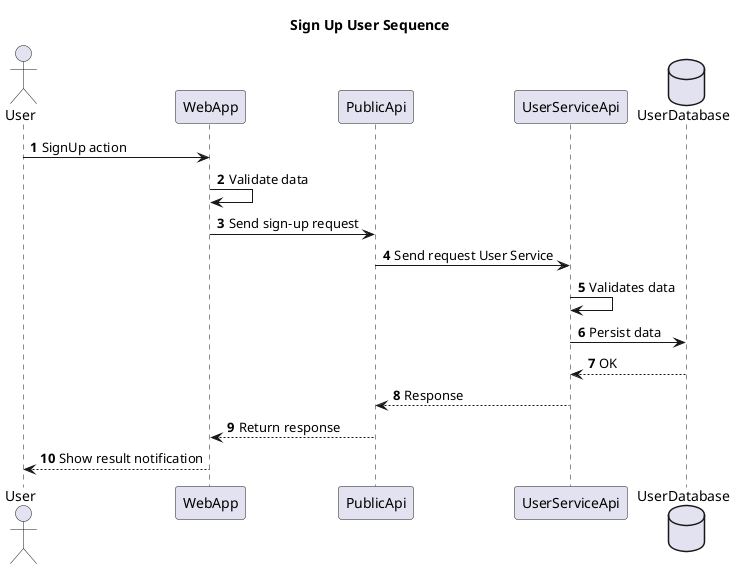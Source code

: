 @startuml
title Sign Up User Sequence

autonumber

actor User
participant WebApp
participant PublicApi
participant UserServiceApi
database UserDatabase

User -> WebApp : SignUp action
WebApp -> WebApp : Validate data
WebApp -> PublicApi : Send sign-up request
PublicApi -> UserServiceApi : Send request User Service
UserServiceApi -> UserServiceApi : Validates data
UserServiceApi -> UserDatabase : Persist data
UserDatabase --> UserServiceApi : OK
UserServiceApi --> PublicApi : Response
PublicApi --> WebApp : Return response
WebApp --> User : Show result notification

@enduml
